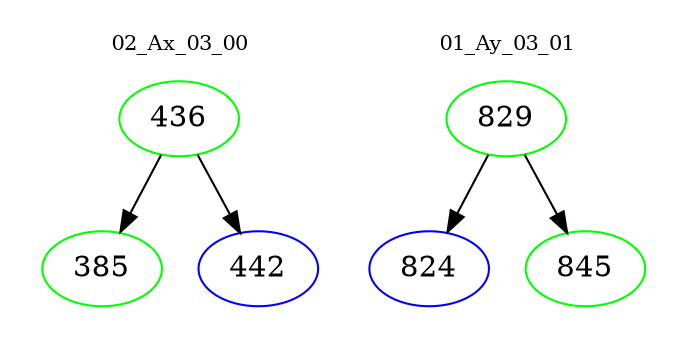 digraph{
subgraph cluster_0 {
color = white
label = "02_Ax_03_00";
fontsize=10;
T0_436 [label="436", color="green"]
T0_436 -> T0_385 [color="black"]
T0_385 [label="385", color="green"]
T0_436 -> T0_442 [color="black"]
T0_442 [label="442", color="blue"]
}
subgraph cluster_1 {
color = white
label = "01_Ay_03_01";
fontsize=10;
T1_829 [label="829", color="green"]
T1_829 -> T1_824 [color="black"]
T1_824 [label="824", color="blue"]
T1_829 -> T1_845 [color="black"]
T1_845 [label="845", color="green"]
}
}
